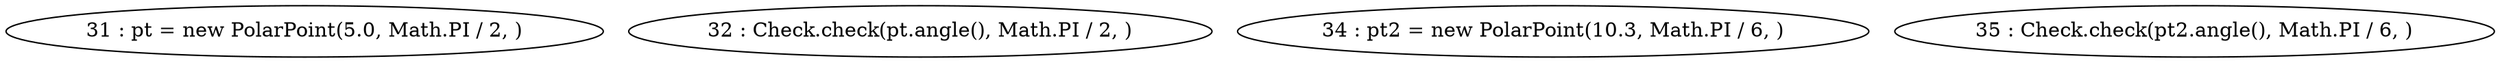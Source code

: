 digraph G {
"31 : pt = new PolarPoint(5.0, Math.PI / 2, )"
"32 : Check.check(pt.angle(), Math.PI / 2, )"
"34 : pt2 = new PolarPoint(10.3, Math.PI / 6, )"
"35 : Check.check(pt2.angle(), Math.PI / 6, )"
}